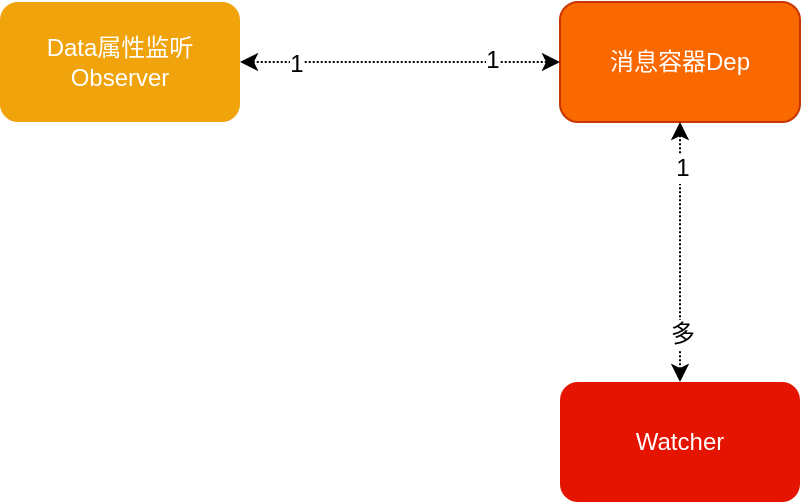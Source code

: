 <mxfile pages="1" version="11.2.8" type="github"><diagram id="e5mmB1QpzGwvTIJWV2cP" name="第 1 页"><mxGraphModel dx="782" dy="437" grid="1" gridSize="10" guides="1" tooltips="1" connect="1" arrows="1" fold="1" page="1" pageScale="1" pageWidth="827" pageHeight="1169" math="0" shadow="0"><root><mxCell id="0"/><mxCell id="1" parent="0"/><mxCell id="igo6tiFB_Bn9phjB6TX9-1" value="Data属性监听&lt;br&gt;Observer" style="rounded=1;whiteSpace=wrap;html=1;fillColor=#f0a30a;strokeColor=none;fontColor=#ffffff;" parent="1" vertex="1"><mxGeometry x="100" y="50" width="120" height="60" as="geometry"/></mxCell><mxCell id="igo6tiFB_Bn9phjB6TX9-2" value="消息容器Dep" style="rounded=1;whiteSpace=wrap;html=1;fillColor=#fa6800;strokeColor=#C73500;fontColor=#ffffff;" parent="1" vertex="1"><mxGeometry x="380" y="50" width="120" height="60" as="geometry"/></mxCell><mxCell id="igo6tiFB_Bn9phjB6TX9-3" value="" style="endArrow=classic;startArrow=classic;html=1;exitX=1;exitY=0.5;exitDx=0;exitDy=0;entryX=0;entryY=0.5;entryDx=0;entryDy=0;dashed=1;dashPattern=1 1;" parent="1" source="igo6tiFB_Bn9phjB6TX9-1" target="igo6tiFB_Bn9phjB6TX9-2" edge="1"><mxGeometry width="50" height="50" relative="1" as="geometry"><mxPoint x="240" y="120" as="sourcePoint"/><mxPoint x="290" y="70" as="targetPoint"/></mxGeometry></mxCell><mxCell id="igo6tiFB_Bn9phjB6TX9-4" value="1" style="text;html=1;resizable=0;points=[];align=center;verticalAlign=middle;labelBackgroundColor=#ffffff;" parent="igo6tiFB_Bn9phjB6TX9-3" vertex="1" connectable="0"><mxGeometry x="-0.647" y="-1" relative="1" as="geometry"><mxPoint as="offset"/></mxGeometry></mxCell><mxCell id="igo6tiFB_Bn9phjB6TX9-5" value="1" style="text;html=1;resizable=0;points=[];align=center;verticalAlign=middle;labelBackgroundColor=#ffffff;" parent="igo6tiFB_Bn9phjB6TX9-3" vertex="1" connectable="0"><mxGeometry x="0.573" y="1" relative="1" as="geometry"><mxPoint as="offset"/></mxGeometry></mxCell><mxCell id="igo6tiFB_Bn9phjB6TX9-6" value="Watcher" style="rounded=1;whiteSpace=wrap;html=1;strokeColor=none;fillColor=#e51400;fontColor=#ffffff;" parent="1" vertex="1"><mxGeometry x="380" y="240" width="120" height="60" as="geometry"/></mxCell><mxCell id="igo6tiFB_Bn9phjB6TX9-7" value="" style="endArrow=classic;startArrow=classic;html=1;entryX=0.5;entryY=1;entryDx=0;entryDy=0;exitX=0.5;exitY=0;exitDx=0;exitDy=0;dashed=1;dashPattern=1 1;" parent="1" source="igo6tiFB_Bn9phjB6TX9-6" target="igo6tiFB_Bn9phjB6TX9-2" edge="1"><mxGeometry width="50" height="50" relative="1" as="geometry"><mxPoint x="240" y="240" as="sourcePoint"/><mxPoint x="290" y="190" as="targetPoint"/></mxGeometry></mxCell><mxCell id="igo6tiFB_Bn9phjB6TX9-8" value="1" style="text;html=1;resizable=0;points=[];align=center;verticalAlign=middle;labelBackgroundColor=#ffffff;" parent="igo6tiFB_Bn9phjB6TX9-7" vertex="1" connectable="0"><mxGeometry x="0.644" y="-1" relative="1" as="geometry"><mxPoint as="offset"/></mxGeometry></mxCell><mxCell id="igo6tiFB_Bn9phjB6TX9-9" value="多" style="text;html=1;resizable=0;points=[];align=center;verticalAlign=middle;labelBackgroundColor=#ffffff;" parent="igo6tiFB_Bn9phjB6TX9-7" vertex="1" connectable="0"><mxGeometry x="-0.622" y="-1" relative="1" as="geometry"><mxPoint as="offset"/></mxGeometry></mxCell></root></mxGraphModel></diagram></mxfile>